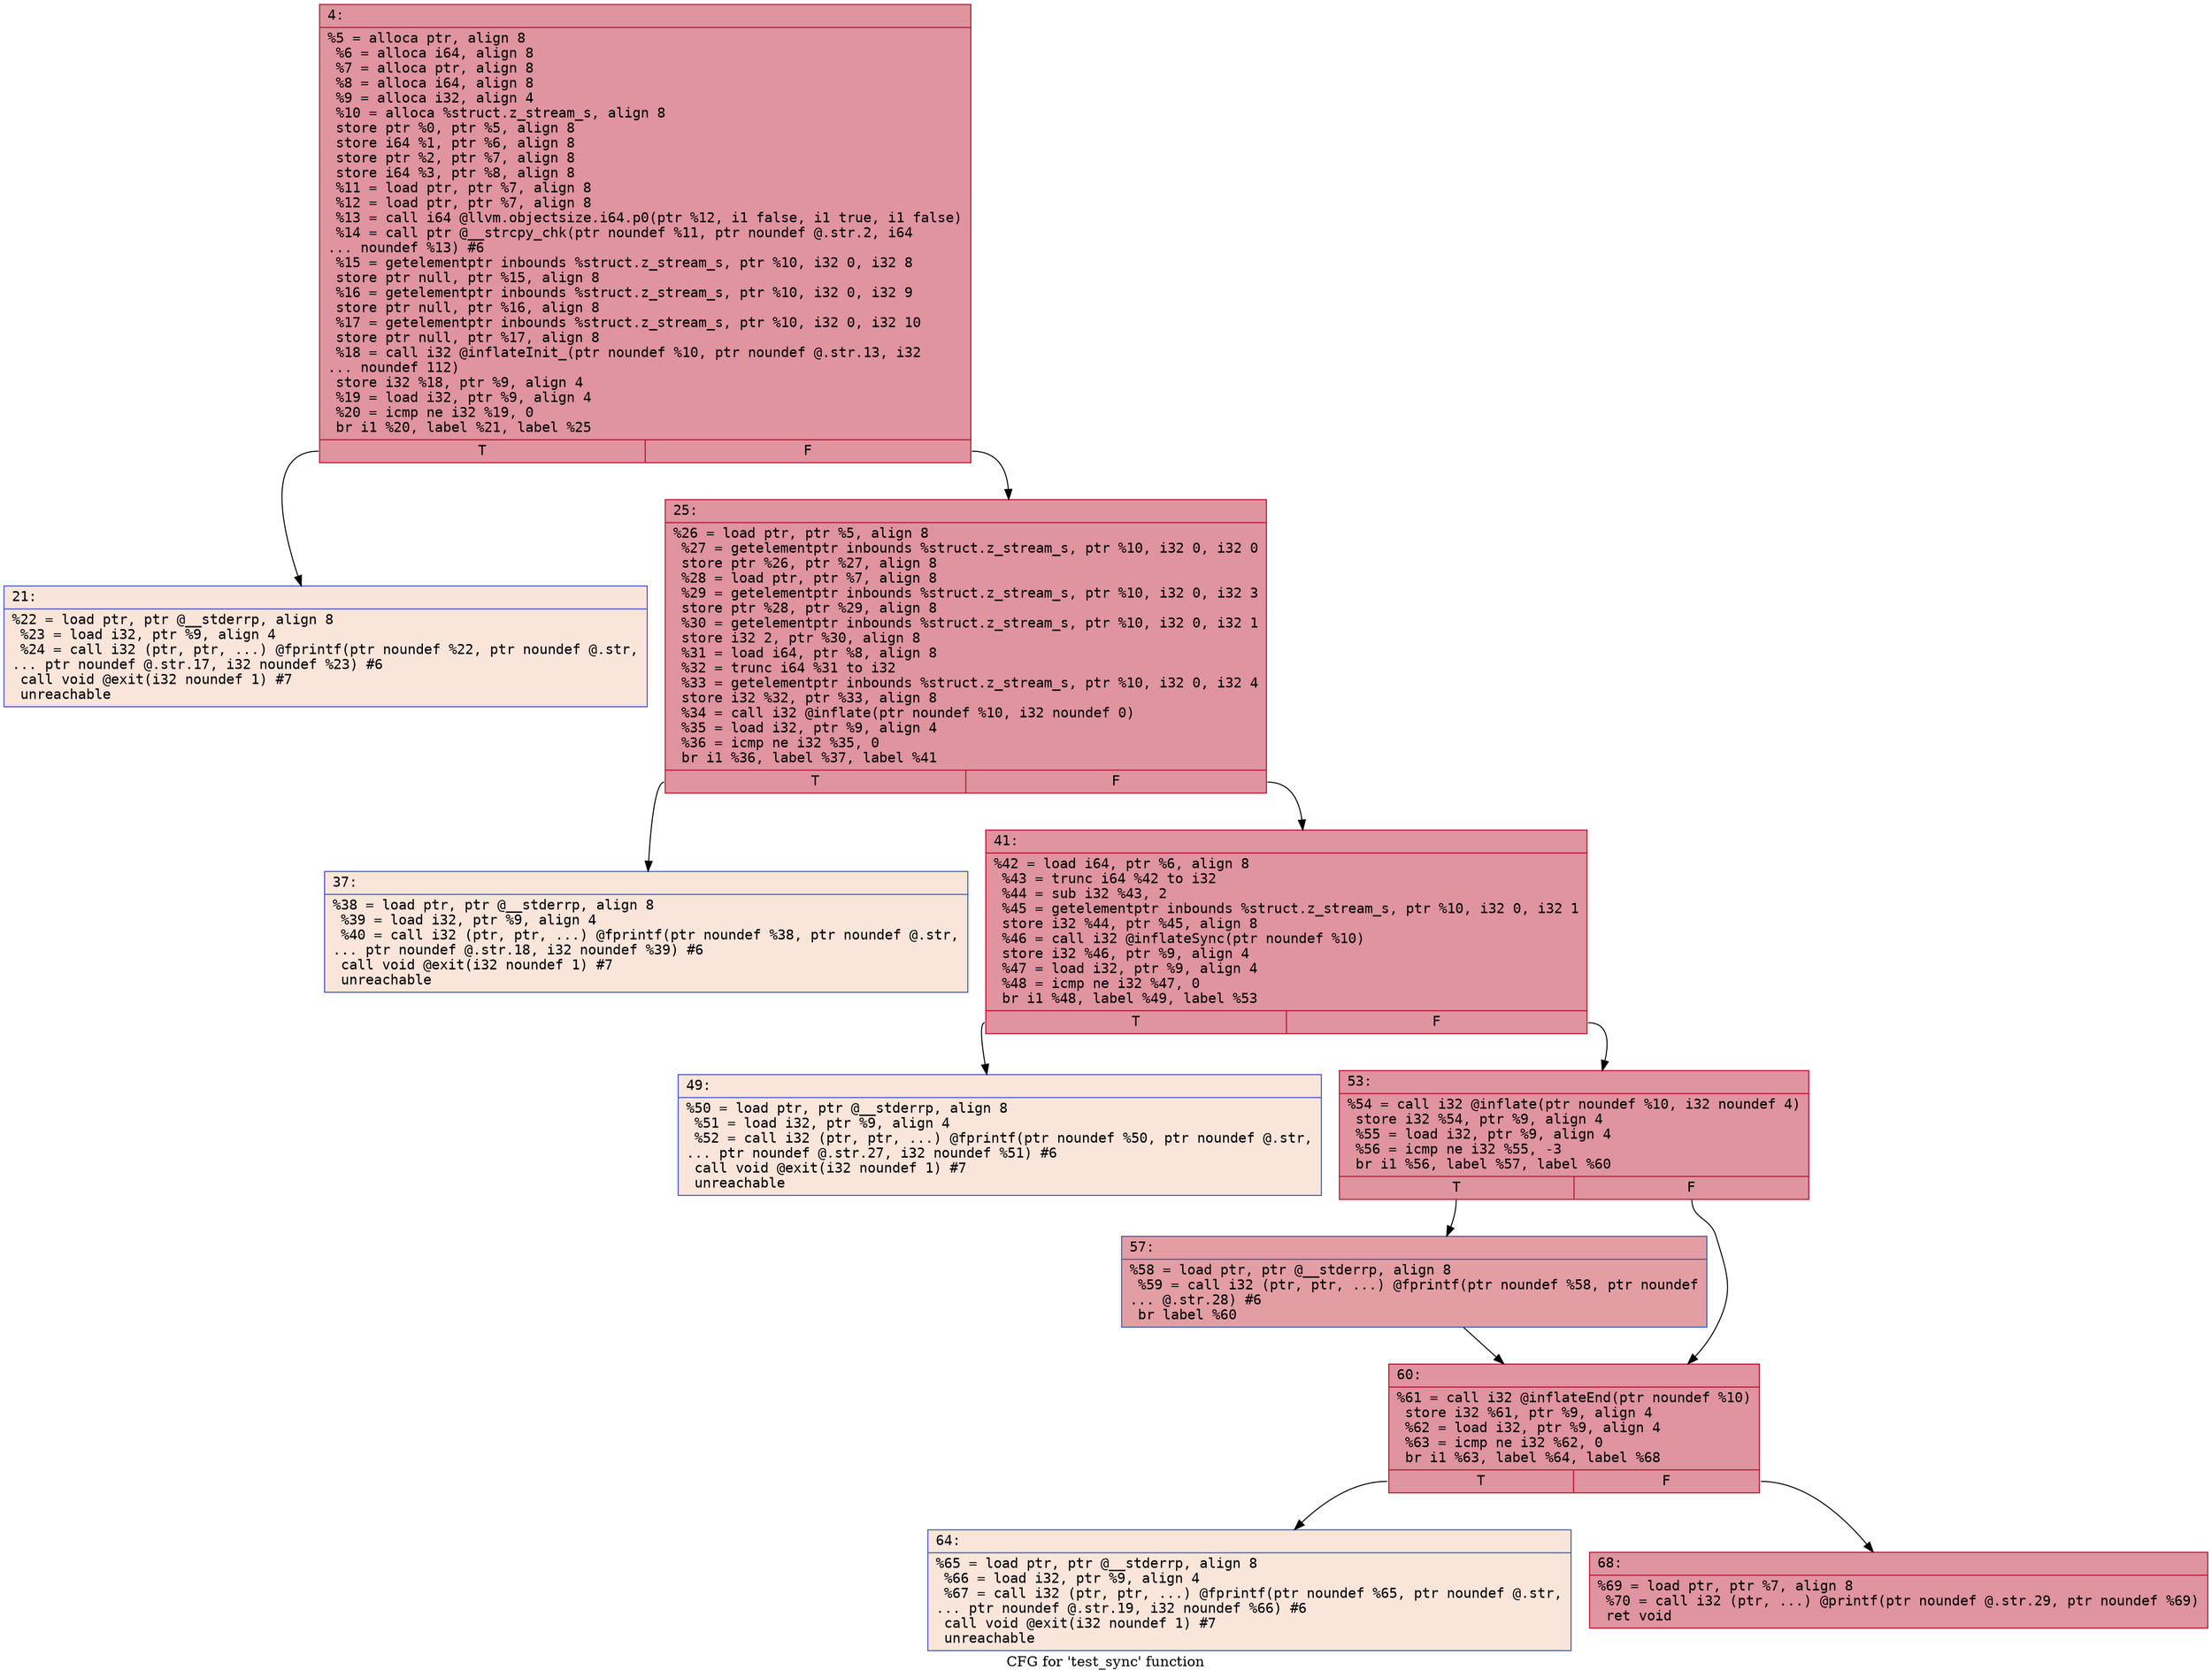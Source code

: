 digraph "CFG for 'test_sync' function" {
	label="CFG for 'test_sync' function";

	Node0x600002d809b0 [shape=record,color="#b70d28ff", style=filled, fillcolor="#b70d2870" fontname="Courier",label="{4:\l|  %5 = alloca ptr, align 8\l  %6 = alloca i64, align 8\l  %7 = alloca ptr, align 8\l  %8 = alloca i64, align 8\l  %9 = alloca i32, align 4\l  %10 = alloca %struct.z_stream_s, align 8\l  store ptr %0, ptr %5, align 8\l  store i64 %1, ptr %6, align 8\l  store ptr %2, ptr %7, align 8\l  store i64 %3, ptr %8, align 8\l  %11 = load ptr, ptr %7, align 8\l  %12 = load ptr, ptr %7, align 8\l  %13 = call i64 @llvm.objectsize.i64.p0(ptr %12, i1 false, i1 true, i1 false)\l  %14 = call ptr @__strcpy_chk(ptr noundef %11, ptr noundef @.str.2, i64\l... noundef %13) #6\l  %15 = getelementptr inbounds %struct.z_stream_s, ptr %10, i32 0, i32 8\l  store ptr null, ptr %15, align 8\l  %16 = getelementptr inbounds %struct.z_stream_s, ptr %10, i32 0, i32 9\l  store ptr null, ptr %16, align 8\l  %17 = getelementptr inbounds %struct.z_stream_s, ptr %10, i32 0, i32 10\l  store ptr null, ptr %17, align 8\l  %18 = call i32 @inflateInit_(ptr noundef %10, ptr noundef @.str.13, i32\l... noundef 112)\l  store i32 %18, ptr %9, align 4\l  %19 = load i32, ptr %9, align 4\l  %20 = icmp ne i32 %19, 0\l  br i1 %20, label %21, label %25\l|{<s0>T|<s1>F}}"];
	Node0x600002d809b0:s0 -> Node0x600002d80a00[tooltip="4 -> 21\nProbability 0.00%" ];
	Node0x600002d809b0:s1 -> Node0x600002d80a50[tooltip="4 -> 25\nProbability 100.00%" ];
	Node0x600002d80a00 [shape=record,color="#3d50c3ff", style=filled, fillcolor="#f4c5ad70" fontname="Courier",label="{21:\l|  %22 = load ptr, ptr @__stderrp, align 8\l  %23 = load i32, ptr %9, align 4\l  %24 = call i32 (ptr, ptr, ...) @fprintf(ptr noundef %22, ptr noundef @.str,\l... ptr noundef @.str.17, i32 noundef %23) #6\l  call void @exit(i32 noundef 1) #7\l  unreachable\l}"];
	Node0x600002d80a50 [shape=record,color="#b70d28ff", style=filled, fillcolor="#b70d2870" fontname="Courier",label="{25:\l|  %26 = load ptr, ptr %5, align 8\l  %27 = getelementptr inbounds %struct.z_stream_s, ptr %10, i32 0, i32 0\l  store ptr %26, ptr %27, align 8\l  %28 = load ptr, ptr %7, align 8\l  %29 = getelementptr inbounds %struct.z_stream_s, ptr %10, i32 0, i32 3\l  store ptr %28, ptr %29, align 8\l  %30 = getelementptr inbounds %struct.z_stream_s, ptr %10, i32 0, i32 1\l  store i32 2, ptr %30, align 8\l  %31 = load i64, ptr %8, align 8\l  %32 = trunc i64 %31 to i32\l  %33 = getelementptr inbounds %struct.z_stream_s, ptr %10, i32 0, i32 4\l  store i32 %32, ptr %33, align 8\l  %34 = call i32 @inflate(ptr noundef %10, i32 noundef 0)\l  %35 = load i32, ptr %9, align 4\l  %36 = icmp ne i32 %35, 0\l  br i1 %36, label %37, label %41\l|{<s0>T|<s1>F}}"];
	Node0x600002d80a50:s0 -> Node0x600002d80aa0[tooltip="25 -> 37\nProbability 0.00%" ];
	Node0x600002d80a50:s1 -> Node0x600002d80af0[tooltip="25 -> 41\nProbability 100.00%" ];
	Node0x600002d80aa0 [shape=record,color="#3d50c3ff", style=filled, fillcolor="#f4c5ad70" fontname="Courier",label="{37:\l|  %38 = load ptr, ptr @__stderrp, align 8\l  %39 = load i32, ptr %9, align 4\l  %40 = call i32 (ptr, ptr, ...) @fprintf(ptr noundef %38, ptr noundef @.str,\l... ptr noundef @.str.18, i32 noundef %39) #6\l  call void @exit(i32 noundef 1) #7\l  unreachable\l}"];
	Node0x600002d80af0 [shape=record,color="#b70d28ff", style=filled, fillcolor="#b70d2870" fontname="Courier",label="{41:\l|  %42 = load i64, ptr %6, align 8\l  %43 = trunc i64 %42 to i32\l  %44 = sub i32 %43, 2\l  %45 = getelementptr inbounds %struct.z_stream_s, ptr %10, i32 0, i32 1\l  store i32 %44, ptr %45, align 8\l  %46 = call i32 @inflateSync(ptr noundef %10)\l  store i32 %46, ptr %9, align 4\l  %47 = load i32, ptr %9, align 4\l  %48 = icmp ne i32 %47, 0\l  br i1 %48, label %49, label %53\l|{<s0>T|<s1>F}}"];
	Node0x600002d80af0:s0 -> Node0x600002d80b40[tooltip="41 -> 49\nProbability 0.00%" ];
	Node0x600002d80af0:s1 -> Node0x600002d80b90[tooltip="41 -> 53\nProbability 100.00%" ];
	Node0x600002d80b40 [shape=record,color="#3d50c3ff", style=filled, fillcolor="#f4c5ad70" fontname="Courier",label="{49:\l|  %50 = load ptr, ptr @__stderrp, align 8\l  %51 = load i32, ptr %9, align 4\l  %52 = call i32 (ptr, ptr, ...) @fprintf(ptr noundef %50, ptr noundef @.str,\l... ptr noundef @.str.27, i32 noundef %51) #6\l  call void @exit(i32 noundef 1) #7\l  unreachable\l}"];
	Node0x600002d80b90 [shape=record,color="#b70d28ff", style=filled, fillcolor="#b70d2870" fontname="Courier",label="{53:\l|  %54 = call i32 @inflate(ptr noundef %10, i32 noundef 4)\l  store i32 %54, ptr %9, align 4\l  %55 = load i32, ptr %9, align 4\l  %56 = icmp ne i32 %55, -3\l  br i1 %56, label %57, label %60\l|{<s0>T|<s1>F}}"];
	Node0x600002d80b90:s0 -> Node0x600002d80be0[tooltip="53 -> 57\nProbability 50.00%" ];
	Node0x600002d80b90:s1 -> Node0x600002d80c30[tooltip="53 -> 60\nProbability 50.00%" ];
	Node0x600002d80be0 [shape=record,color="#3d50c3ff", style=filled, fillcolor="#be242e70" fontname="Courier",label="{57:\l|  %58 = load ptr, ptr @__stderrp, align 8\l  %59 = call i32 (ptr, ptr, ...) @fprintf(ptr noundef %58, ptr noundef\l... @.str.28) #6\l  br label %60\l}"];
	Node0x600002d80be0 -> Node0x600002d80c30[tooltip="57 -> 60\nProbability 100.00%" ];
	Node0x600002d80c30 [shape=record,color="#b70d28ff", style=filled, fillcolor="#b70d2870" fontname="Courier",label="{60:\l|  %61 = call i32 @inflateEnd(ptr noundef %10)\l  store i32 %61, ptr %9, align 4\l  %62 = load i32, ptr %9, align 4\l  %63 = icmp ne i32 %62, 0\l  br i1 %63, label %64, label %68\l|{<s0>T|<s1>F}}"];
	Node0x600002d80c30:s0 -> Node0x600002d80c80[tooltip="60 -> 64\nProbability 0.00%" ];
	Node0x600002d80c30:s1 -> Node0x600002d80cd0[tooltip="60 -> 68\nProbability 100.00%" ];
	Node0x600002d80c80 [shape=record,color="#3d50c3ff", style=filled, fillcolor="#f4c5ad70" fontname="Courier",label="{64:\l|  %65 = load ptr, ptr @__stderrp, align 8\l  %66 = load i32, ptr %9, align 4\l  %67 = call i32 (ptr, ptr, ...) @fprintf(ptr noundef %65, ptr noundef @.str,\l... ptr noundef @.str.19, i32 noundef %66) #6\l  call void @exit(i32 noundef 1) #7\l  unreachable\l}"];
	Node0x600002d80cd0 [shape=record,color="#b70d28ff", style=filled, fillcolor="#b70d2870" fontname="Courier",label="{68:\l|  %69 = load ptr, ptr %7, align 8\l  %70 = call i32 (ptr, ...) @printf(ptr noundef @.str.29, ptr noundef %69)\l  ret void\l}"];
}

